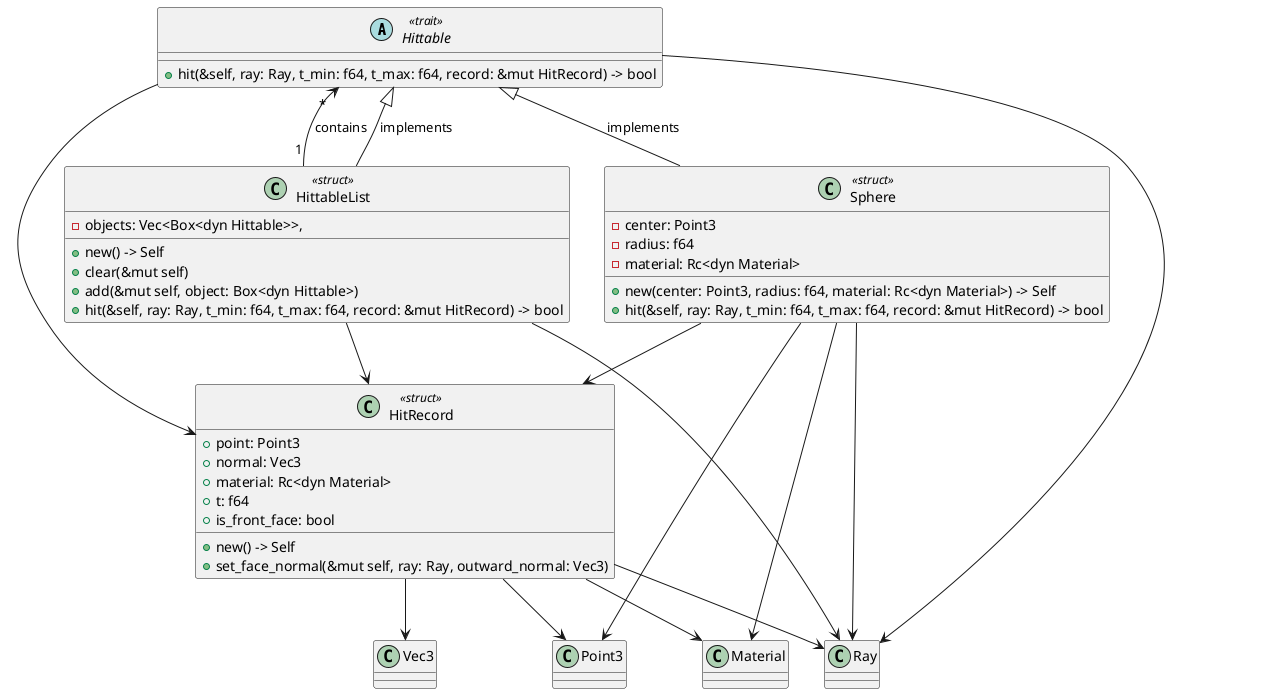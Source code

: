 @startuml hittables

abstract class Hittable << trait >> {
    + hit(&self, ray: Ray, t_min: f64, t_max: f64, record: &mut HitRecord) -> bool
}

Hittable --> Ray
Hittable --> HitRecord

class Sphere << struct >> {
    - center: Point3
    - radius: f64
    - material: Rc<dyn Material>
    + new(center: Point3, radius: f64, material: Rc<dyn Material>) -> Self
    + hit(&self, ray: Ray, t_min: f64, t_max: f64, record: &mut HitRecord) -> bool
}

Sphere --> Point3
Sphere --> Material
Sphere --> Ray
Sphere --> HitRecord

class HittableList << struct >> {
    - objects: Vec<Box<dyn Hittable>>,
    + new() -> Self
    + clear(&mut self)
    + add(&mut self, object: Box<dyn Hittable>)
    + hit(&self, ray: Ray, t_min: f64, t_max: f64, record: &mut HitRecord) -> bool
}

HittableList --> Ray
HittableList "1" --> "*" Hittable : contains
HittableList --> HitRecord

Hittable <|-- Sphere : implements
Hittable <|-- HittableList : implements

class HitRecord << struct >> {
    + point: Point3
    + normal: Vec3
    + material: Rc<dyn Material>
    + t: f64
    + is_front_face: bool
    + new() -> Self
    + set_face_normal(&mut self, ray: Ray, outward_normal: Vec3)
}

HitRecord --> Point3
HitRecord --> Vec3
HitRecord --> Material
HitRecord --> Ray

@enduml

